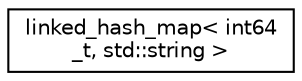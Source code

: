 digraph "Graphical Class Hierarchy"
{
 // LATEX_PDF_SIZE
  edge [fontname="Helvetica",fontsize="10",labelfontname="Helvetica",labelfontsize="10"];
  node [fontname="Helvetica",fontsize="10",shape=record];
  rankdir="LR";
  Node0 [label="linked_hash_map\< int64\l_t, std::string \>",height=0.2,width=0.4,color="black", fillcolor="white", style="filled",URL="$classgtl_1_1linked__hash__map.html",tooltip=" "];
}
